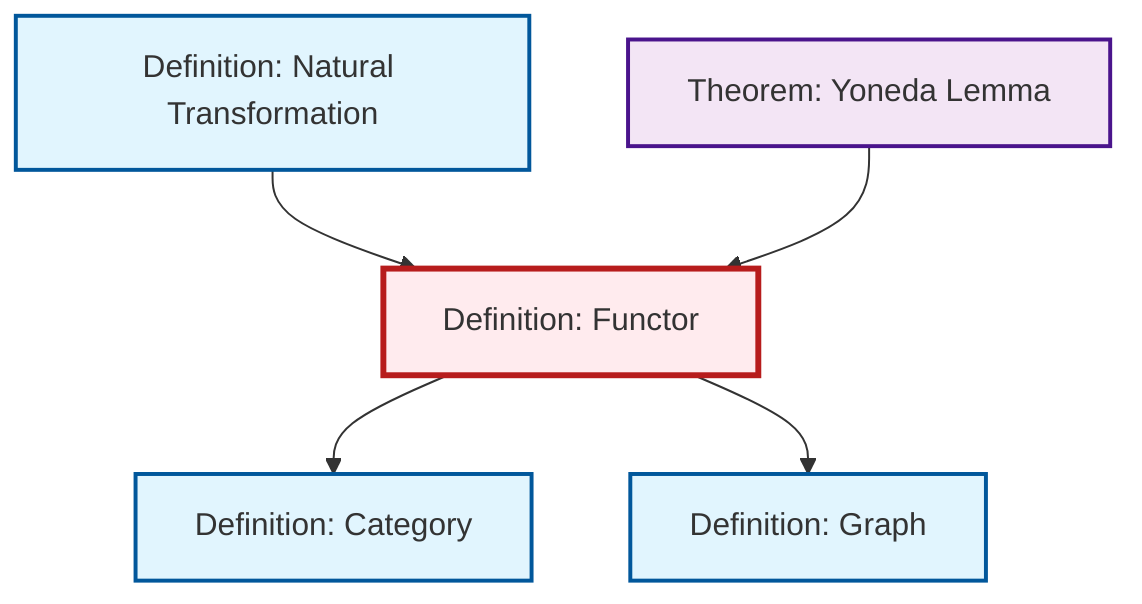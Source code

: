 graph TD
    classDef definition fill:#e1f5fe,stroke:#01579b,stroke-width:2px
    classDef theorem fill:#f3e5f5,stroke:#4a148c,stroke-width:2px
    classDef axiom fill:#fff3e0,stroke:#e65100,stroke-width:2px
    classDef example fill:#e8f5e9,stroke:#1b5e20,stroke-width:2px
    classDef current fill:#ffebee,stroke:#b71c1c,stroke-width:3px
    def-functor["Definition: Functor"]:::definition
    thm-yoneda["Theorem: Yoneda Lemma"]:::theorem
    def-natural-transformation["Definition: Natural Transformation"]:::definition
    def-category["Definition: Category"]:::definition
    def-graph["Definition: Graph"]:::definition
    def-functor --> def-category
    def-natural-transformation --> def-functor
    def-functor --> def-graph
    thm-yoneda --> def-functor
    class def-functor current